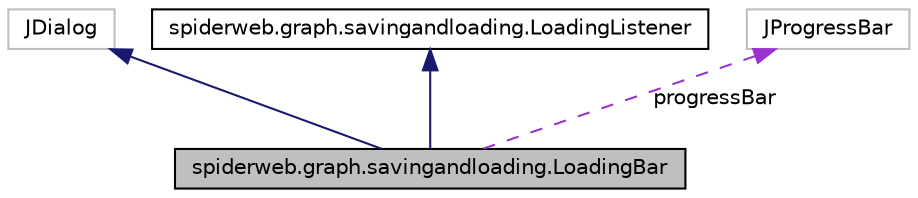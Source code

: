 digraph G
{
  edge [fontname="Helvetica",fontsize="10",labelfontname="Helvetica",labelfontsize="10"];
  node [fontname="Helvetica",fontsize="10",shape=record];
  Node1 [label="spiderweb.graph.savingandloading.LoadingBar",height=0.2,width=0.4,color="black", fillcolor="grey75", style="filled" fontcolor="black"];
  Node2 -> Node1 [dir=back,color="midnightblue",fontsize="10",style="solid",fontname="Helvetica"];
  Node2 [label="JDialog",height=0.2,width=0.4,color="grey75", fillcolor="white", style="filled"];
  Node3 -> Node1 [dir=back,color="midnightblue",fontsize="10",style="solid",fontname="Helvetica"];
  Node3 [label="spiderweb.graph.savingandloading.LoadingListener",height=0.2,width=0.4,color="black", fillcolor="white", style="filled",URL="$interfacespiderweb_1_1graph_1_1savingandloading_1_1_loading_listener.html"];
  Node4 -> Node1 [dir=back,color="darkorchid3",fontsize="10",style="dashed",label="progressBar",fontname="Helvetica"];
  Node4 [label="JProgressBar",height=0.2,width=0.4,color="grey75", fillcolor="white", style="filled"];
}
